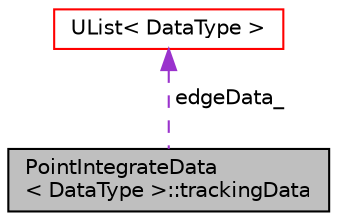 digraph "PointIntegrateData&lt; DataType &gt;::trackingData"
{
  bgcolor="transparent";
  edge [fontname="Helvetica",fontsize="10",labelfontname="Helvetica",labelfontsize="10"];
  node [fontname="Helvetica",fontsize="10",shape=record];
  Node1 [label="PointIntegrateData\l\< DataType \>::trackingData",height=0.2,width=0.4,color="black", fillcolor="grey75", style="filled" fontcolor="black"];
  Node2 -> Node1 [dir="back",color="darkorchid3",fontsize="10",style="dashed",label=" edgeData_" ,fontname="Helvetica"];
  Node2 [label="UList\< DataType \>",height=0.2,width=0.4,color="red",URL="$classFoam_1_1UList.html"];
}
